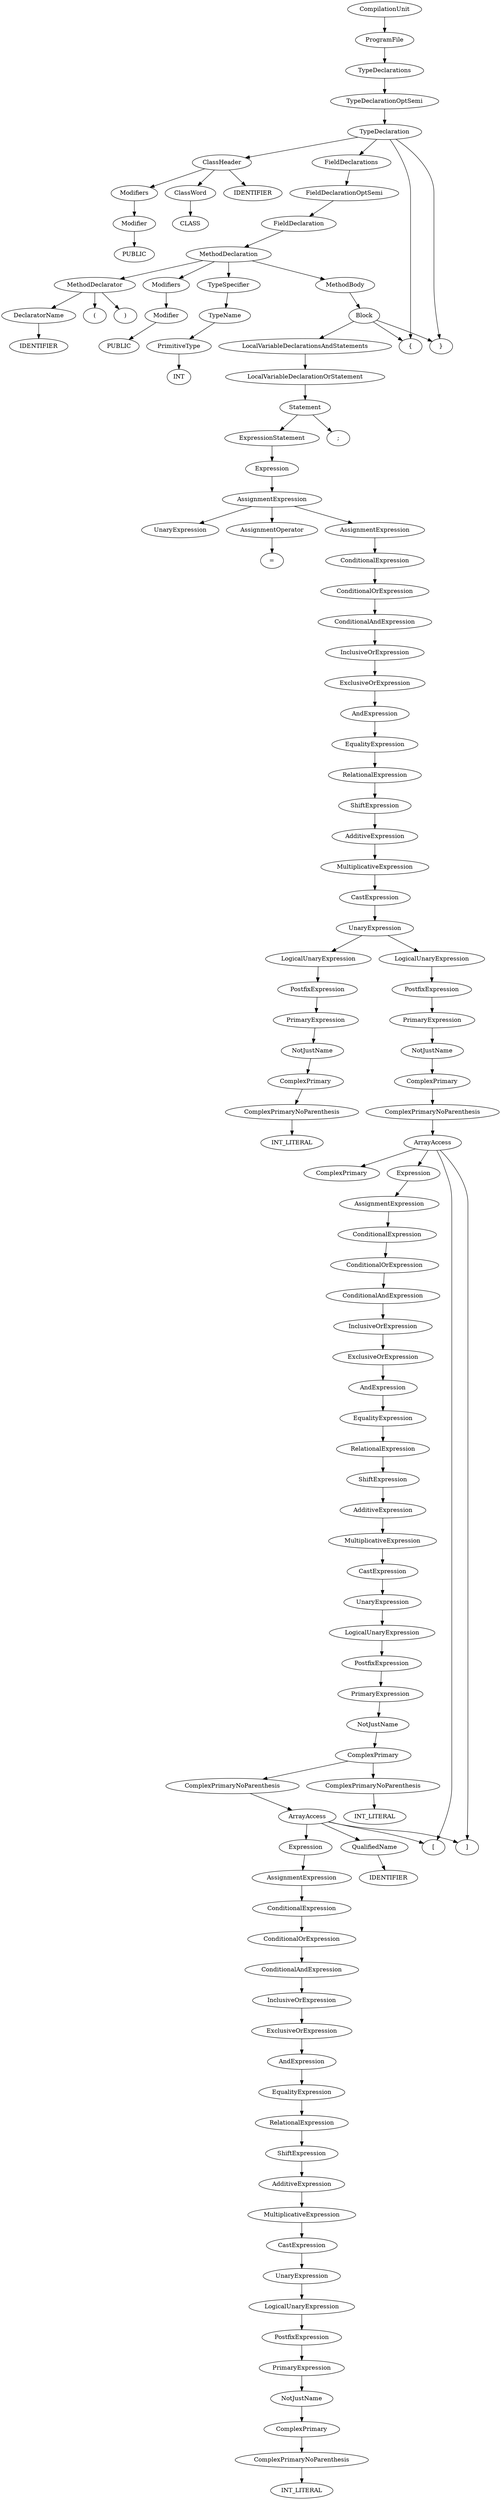 digraph "Parse Tree" {
	ProgramFile1 [label = "ProgramFile"] 
	CompilationUnit -> {  ProgramFile1 }
	TypeDeclarations1 [label = "TypeDeclarations"] 
	ProgramFile1 -> {  TypeDeclarations1 }
	TypeDeclarationOptSemi1 [label = "TypeDeclarationOptSemi"] 
	TypeDeclarations1 -> {  TypeDeclarationOptSemi1 }
	TypeDeclaration1 [label = "TypeDeclaration"] 
	TypeDeclarationOptSemi1 -> {  TypeDeclaration1 }
	ClassHeader1 [label = "ClassHeader"] 
	FieldDeclarations1 [label = "FieldDeclarations"] 
	TypeDeclaration1 -> {  ClassHeader1 "{" FieldDeclarations1 "}" }
	FieldDeclarationOptSemi1 [label = "FieldDeclarationOptSemi"] 
	FieldDeclarations1 -> {  FieldDeclarationOptSemi1 }
	FieldDeclaration1 [label = "FieldDeclaration"] 
	FieldDeclarationOptSemi1 -> {  FieldDeclaration1 }
	MethodDeclaration1 [label = "MethodDeclaration"] 
	FieldDeclaration1 -> {  MethodDeclaration1 }
	Modifiers1 [label = "Modifiers"] 
	TypeSpecifier1 [label = "TypeSpecifier"] 
	MethodDeclarator1 [label = "MethodDeclarator"] 
	MethodBody1 [label = "MethodBody"] 
	MethodDeclaration1 -> {  Modifiers1 TypeSpecifier1 MethodDeclarator1 MethodBody1 }
	Block1 [label = "Block"] 
	MethodBody1 -> {  Block1 }
	LocalVariableDeclarationsAndStatements1 [label = "LocalVariableDeclarationsAndStatements"] 
	Block1 -> {  "{" LocalVariableDeclarationsAndStatements1 "}" }
	LocalVariableDeclarationOrStatement1 [label = "LocalVariableDeclarationOrStatement"] 
	LocalVariableDeclarationsAndStatements1 -> {  LocalVariableDeclarationOrStatement1 }
	Statement1 [label = "Statement"] 
	LocalVariableDeclarationOrStatement1 -> {  Statement1 }
	ExpressionStatement1 [label = "ExpressionStatement"] 
	Statement1 -> {  ExpressionStatement1 ";" }
	Expression1 [label = "Expression"] 
	ExpressionStatement1 -> {  Expression1 }
	AssignmentExpression1 [label = "AssignmentExpression"] 
	Expression1 -> {  AssignmentExpression1 }
	UnaryExpression1 [label = "UnaryExpression"] 
	AssignmentOperator1 [label = "AssignmentOperator"] 
	AssignmentExpression2 [label = "AssignmentExpression"] 
	AssignmentExpression1 -> {  UnaryExpression1 AssignmentOperator1 AssignmentExpression2 }
	ConditionalExpression1 [label = "ConditionalExpression"] 
	AssignmentExpression2 -> {  ConditionalExpression1 }
	ConditionalOrExpression1 [label = "ConditionalOrExpression"] 
	ConditionalExpression1 -> {  ConditionalOrExpression1 }
	ConditionalAndExpression1 [label = "ConditionalAndExpression"] 
	ConditionalOrExpression1 -> {  ConditionalAndExpression1 }
	InclusiveOrExpression1 [label = "InclusiveOrExpression"] 
	ConditionalAndExpression1 -> {  InclusiveOrExpression1 }
	ExclusiveOrExpression1 [label = "ExclusiveOrExpression"] 
	InclusiveOrExpression1 -> {  ExclusiveOrExpression1 }
	AndExpression1 [label = "AndExpression"] 
	ExclusiveOrExpression1 -> {  AndExpression1 }
	EqualityExpression1 [label = "EqualityExpression"] 
	AndExpression1 -> {  EqualityExpression1 }
	RelationalExpression1 [label = "RelationalExpression"] 
	EqualityExpression1 -> {  RelationalExpression1 }
	ShiftExpression1 [label = "ShiftExpression"] 
	RelationalExpression1 -> {  ShiftExpression1 }
	AdditiveExpression1 [label = "AdditiveExpression"] 
	ShiftExpression1 -> {  AdditiveExpression1 }
	MultiplicativeExpression1 [label = "MultiplicativeExpression"] 
	AdditiveExpression1 -> {  MultiplicativeExpression1 }
	CastExpression1 [label = "CastExpression"] 
	MultiplicativeExpression1 -> {  CastExpression1 }
	UnaryExpression2 [label = "UnaryExpression"] 
	CastExpression1 -> {  UnaryExpression2 }
	LogicalUnaryExpression1 [label = "LogicalUnaryExpression"] 
	UnaryExpression2 -> {  LogicalUnaryExpression1 }
	PostfixExpression1 [label = "PostfixExpression"] 
	LogicalUnaryExpression1 -> {  PostfixExpression1 }
	PrimaryExpression1 [label = "PrimaryExpression"] 
	PostfixExpression1 -> {  PrimaryExpression1 }
	NotJustName1 [label = "NotJustName"] 
	PrimaryExpression1 -> {  NotJustName1 }
	ComplexPrimary1 [label = "ComplexPrimary"] 
	NotJustName1 -> {  ComplexPrimary1 }
	ComplexPrimaryNoParenthesis1 [label = "ComplexPrimaryNoParenthesis"] 
	ComplexPrimary1 -> {  ComplexPrimaryNoParenthesis1 }
	INT_LITERAL1 [label = "INT_LITERAL"] 
	ComplexPrimaryNoParenthesis1 -> {  INT_LITERAL1 }
	AssignmentOperator1 -> {  "=" }
	LogicalUnaryExpression2 [label = "LogicalUnaryExpression"] 
	UnaryExpression2 -> {  LogicalUnaryExpression2 }
	PostfixExpression2 [label = "PostfixExpression"] 
	LogicalUnaryExpression2 -> {  PostfixExpression2 }
	PrimaryExpression2 [label = "PrimaryExpression"] 
	PostfixExpression2 -> {  PrimaryExpression2 }
	NotJustName2 [label = "NotJustName"] 
	PrimaryExpression2 -> {  NotJustName2 }
	ComplexPrimary2 [label = "ComplexPrimary"] 
	NotJustName2 -> {  ComplexPrimary2 }
	ComplexPrimaryNoParenthesis2 [label = "ComplexPrimaryNoParenthesis"] 
	ComplexPrimary2 -> {  ComplexPrimaryNoParenthesis2 }
	ArrayAccess1 [label = "ArrayAccess"] 
	ComplexPrimaryNoParenthesis2 -> {  ArrayAccess1 }
	ComplexPrimary3 [label = "ComplexPrimary"] 
	Expression2 [label = "Expression"] 
	ArrayAccess1 -> {  ComplexPrimary3 "[" Expression2 "]" }
	AssignmentExpression3 [label = "AssignmentExpression"] 
	Expression2 -> {  AssignmentExpression3 }
	ConditionalExpression2 [label = "ConditionalExpression"] 
	AssignmentExpression3 -> {  ConditionalExpression2 }
	ConditionalOrExpression2 [label = "ConditionalOrExpression"] 
	ConditionalExpression2 -> {  ConditionalOrExpression2 }
	ConditionalAndExpression2 [label = "ConditionalAndExpression"] 
	ConditionalOrExpression2 -> {  ConditionalAndExpression2 }
	InclusiveOrExpression2 [label = "InclusiveOrExpression"] 
	ConditionalAndExpression2 -> {  InclusiveOrExpression2 }
	ExclusiveOrExpression2 [label = "ExclusiveOrExpression"] 
	InclusiveOrExpression2 -> {  ExclusiveOrExpression2 }
	AndExpression2 [label = "AndExpression"] 
	ExclusiveOrExpression2 -> {  AndExpression2 }
	EqualityExpression2 [label = "EqualityExpression"] 
	AndExpression2 -> {  EqualityExpression2 }
	RelationalExpression2 [label = "RelationalExpression"] 
	EqualityExpression2 -> {  RelationalExpression2 }
	ShiftExpression2 [label = "ShiftExpression"] 
	RelationalExpression2 -> {  ShiftExpression2 }
	AdditiveExpression2 [label = "AdditiveExpression"] 
	ShiftExpression2 -> {  AdditiveExpression2 }
	MultiplicativeExpression2 [label = "MultiplicativeExpression"] 
	AdditiveExpression2 -> {  MultiplicativeExpression2 }
	CastExpression2 [label = "CastExpression"] 
	MultiplicativeExpression2 -> {  CastExpression2 }
	UnaryExpression3 [label = "UnaryExpression"] 
	CastExpression2 -> {  UnaryExpression3 }
	LogicalUnaryExpression3 [label = "LogicalUnaryExpression"] 
	UnaryExpression3 -> {  LogicalUnaryExpression3 }
	PostfixExpression3 [label = "PostfixExpression"] 
	LogicalUnaryExpression3 -> {  PostfixExpression3 }
	PrimaryExpression3 [label = "PrimaryExpression"] 
	PostfixExpression3 -> {  PrimaryExpression3 }
	NotJustName3 [label = "NotJustName"] 
	PrimaryExpression3 -> {  NotJustName3 }
	ComplexPrimary4 [label = "ComplexPrimary"] 
	NotJustName3 -> {  ComplexPrimary4 }
	ComplexPrimaryNoParenthesis3 [label = "ComplexPrimaryNoParenthesis"] 
	ComplexPrimary4 -> {  ComplexPrimaryNoParenthesis3 }
	INT_LITERAL2 [label = "INT_LITERAL"] 
	ComplexPrimaryNoParenthesis3 -> {  INT_LITERAL2 }
	ComplexPrimaryNoParenthesis4 [label = "ComplexPrimaryNoParenthesis"] 
	ComplexPrimary4 -> {  ComplexPrimaryNoParenthesis4 }
	ArrayAccess2 [label = "ArrayAccess"] 
	ComplexPrimaryNoParenthesis4 -> {  ArrayAccess2 }
	QualifiedName1 [label = "QualifiedName"] 
	Expression3 [label = "Expression"] 
	ArrayAccess2 -> {  QualifiedName1 "[" Expression3 "]" }
	AssignmentExpression4 [label = "AssignmentExpression"] 
	Expression3 -> {  AssignmentExpression4 }
	ConditionalExpression3 [label = "ConditionalExpression"] 
	AssignmentExpression4 -> {  ConditionalExpression3 }
	ConditionalOrExpression3 [label = "ConditionalOrExpression"] 
	ConditionalExpression3 -> {  ConditionalOrExpression3 }
	ConditionalAndExpression3 [label = "ConditionalAndExpression"] 
	ConditionalOrExpression3 -> {  ConditionalAndExpression3 }
	InclusiveOrExpression3 [label = "InclusiveOrExpression"] 
	ConditionalAndExpression3 -> {  InclusiveOrExpression3 }
	ExclusiveOrExpression3 [label = "ExclusiveOrExpression"] 
	InclusiveOrExpression3 -> {  ExclusiveOrExpression3 }
	AndExpression3 [label = "AndExpression"] 
	ExclusiveOrExpression3 -> {  AndExpression3 }
	EqualityExpression3 [label = "EqualityExpression"] 
	AndExpression3 -> {  EqualityExpression3 }
	RelationalExpression3 [label = "RelationalExpression"] 
	EqualityExpression3 -> {  RelationalExpression3 }
	ShiftExpression3 [label = "ShiftExpression"] 
	RelationalExpression3 -> {  ShiftExpression3 }
	AdditiveExpression3 [label = "AdditiveExpression"] 
	ShiftExpression3 -> {  AdditiveExpression3 }
	MultiplicativeExpression3 [label = "MultiplicativeExpression"] 
	AdditiveExpression3 -> {  MultiplicativeExpression3 }
	CastExpression3 [label = "CastExpression"] 
	MultiplicativeExpression3 -> {  CastExpression3 }
	UnaryExpression4 [label = "UnaryExpression"] 
	CastExpression3 -> {  UnaryExpression4 }
	LogicalUnaryExpression4 [label = "LogicalUnaryExpression"] 
	UnaryExpression4 -> {  LogicalUnaryExpression4 }
	PostfixExpression4 [label = "PostfixExpression"] 
	LogicalUnaryExpression4 -> {  PostfixExpression4 }
	PrimaryExpression4 [label = "PrimaryExpression"] 
	PostfixExpression4 -> {  PrimaryExpression4 }
	NotJustName4 [label = "NotJustName"] 
	PrimaryExpression4 -> {  NotJustName4 }
	ComplexPrimary5 [label = "ComplexPrimary"] 
	NotJustName4 -> {  ComplexPrimary5 }
	ComplexPrimaryNoParenthesis5 [label = "ComplexPrimaryNoParenthesis"] 
	ComplexPrimary5 -> {  ComplexPrimaryNoParenthesis5 }
	INT_LITERAL3 [label = "INT_LITERAL"] 
	ComplexPrimaryNoParenthesis5 -> {  INT_LITERAL3 }
	IDENTIFIER1 [label = "IDENTIFIER"] 
	QualifiedName1 -> {  IDENTIFIER1 }
	DeclaratorName1 [label = "DeclaratorName"] 
	MethodDeclarator1 -> {  DeclaratorName1 "(" ")" }
	IDENTIFIER2 [label = "IDENTIFIER"] 
	DeclaratorName1 -> {  IDENTIFIER2 }
	TypeName1 [label = "TypeName"] 
	TypeSpecifier1 -> {  TypeName1 }
	PrimitiveType1 [label = "PrimitiveType"] 
	TypeName1 -> {  PrimitiveType1 }
	INT1 [label = "INT"] 
	PrimitiveType1 -> {  INT1 }
	Modifier1 [label = "Modifier"] 
	Modifiers1 -> {  Modifier1 }
	PUBLIC1 [label = "PUBLIC"] 
	Modifier1 -> {  PUBLIC1 }
	Modifiers2 [label = "Modifiers"] 
	ClassWord1 [label = "ClassWord"] 
	IDENTIFIER3 [label = "IDENTIFIER"] 
	ClassHeader1 -> {  Modifiers2 ClassWord1 IDENTIFIER3 }
	CLASS1 [label = "CLASS"] 
	ClassWord1 -> {  CLASS1 }
	Modifier2 [label = "Modifier"] 
	Modifiers2 -> {  Modifier2 }
	PUBLIC2 [label = "PUBLIC"] 
	Modifier2 -> {  PUBLIC2 }

}